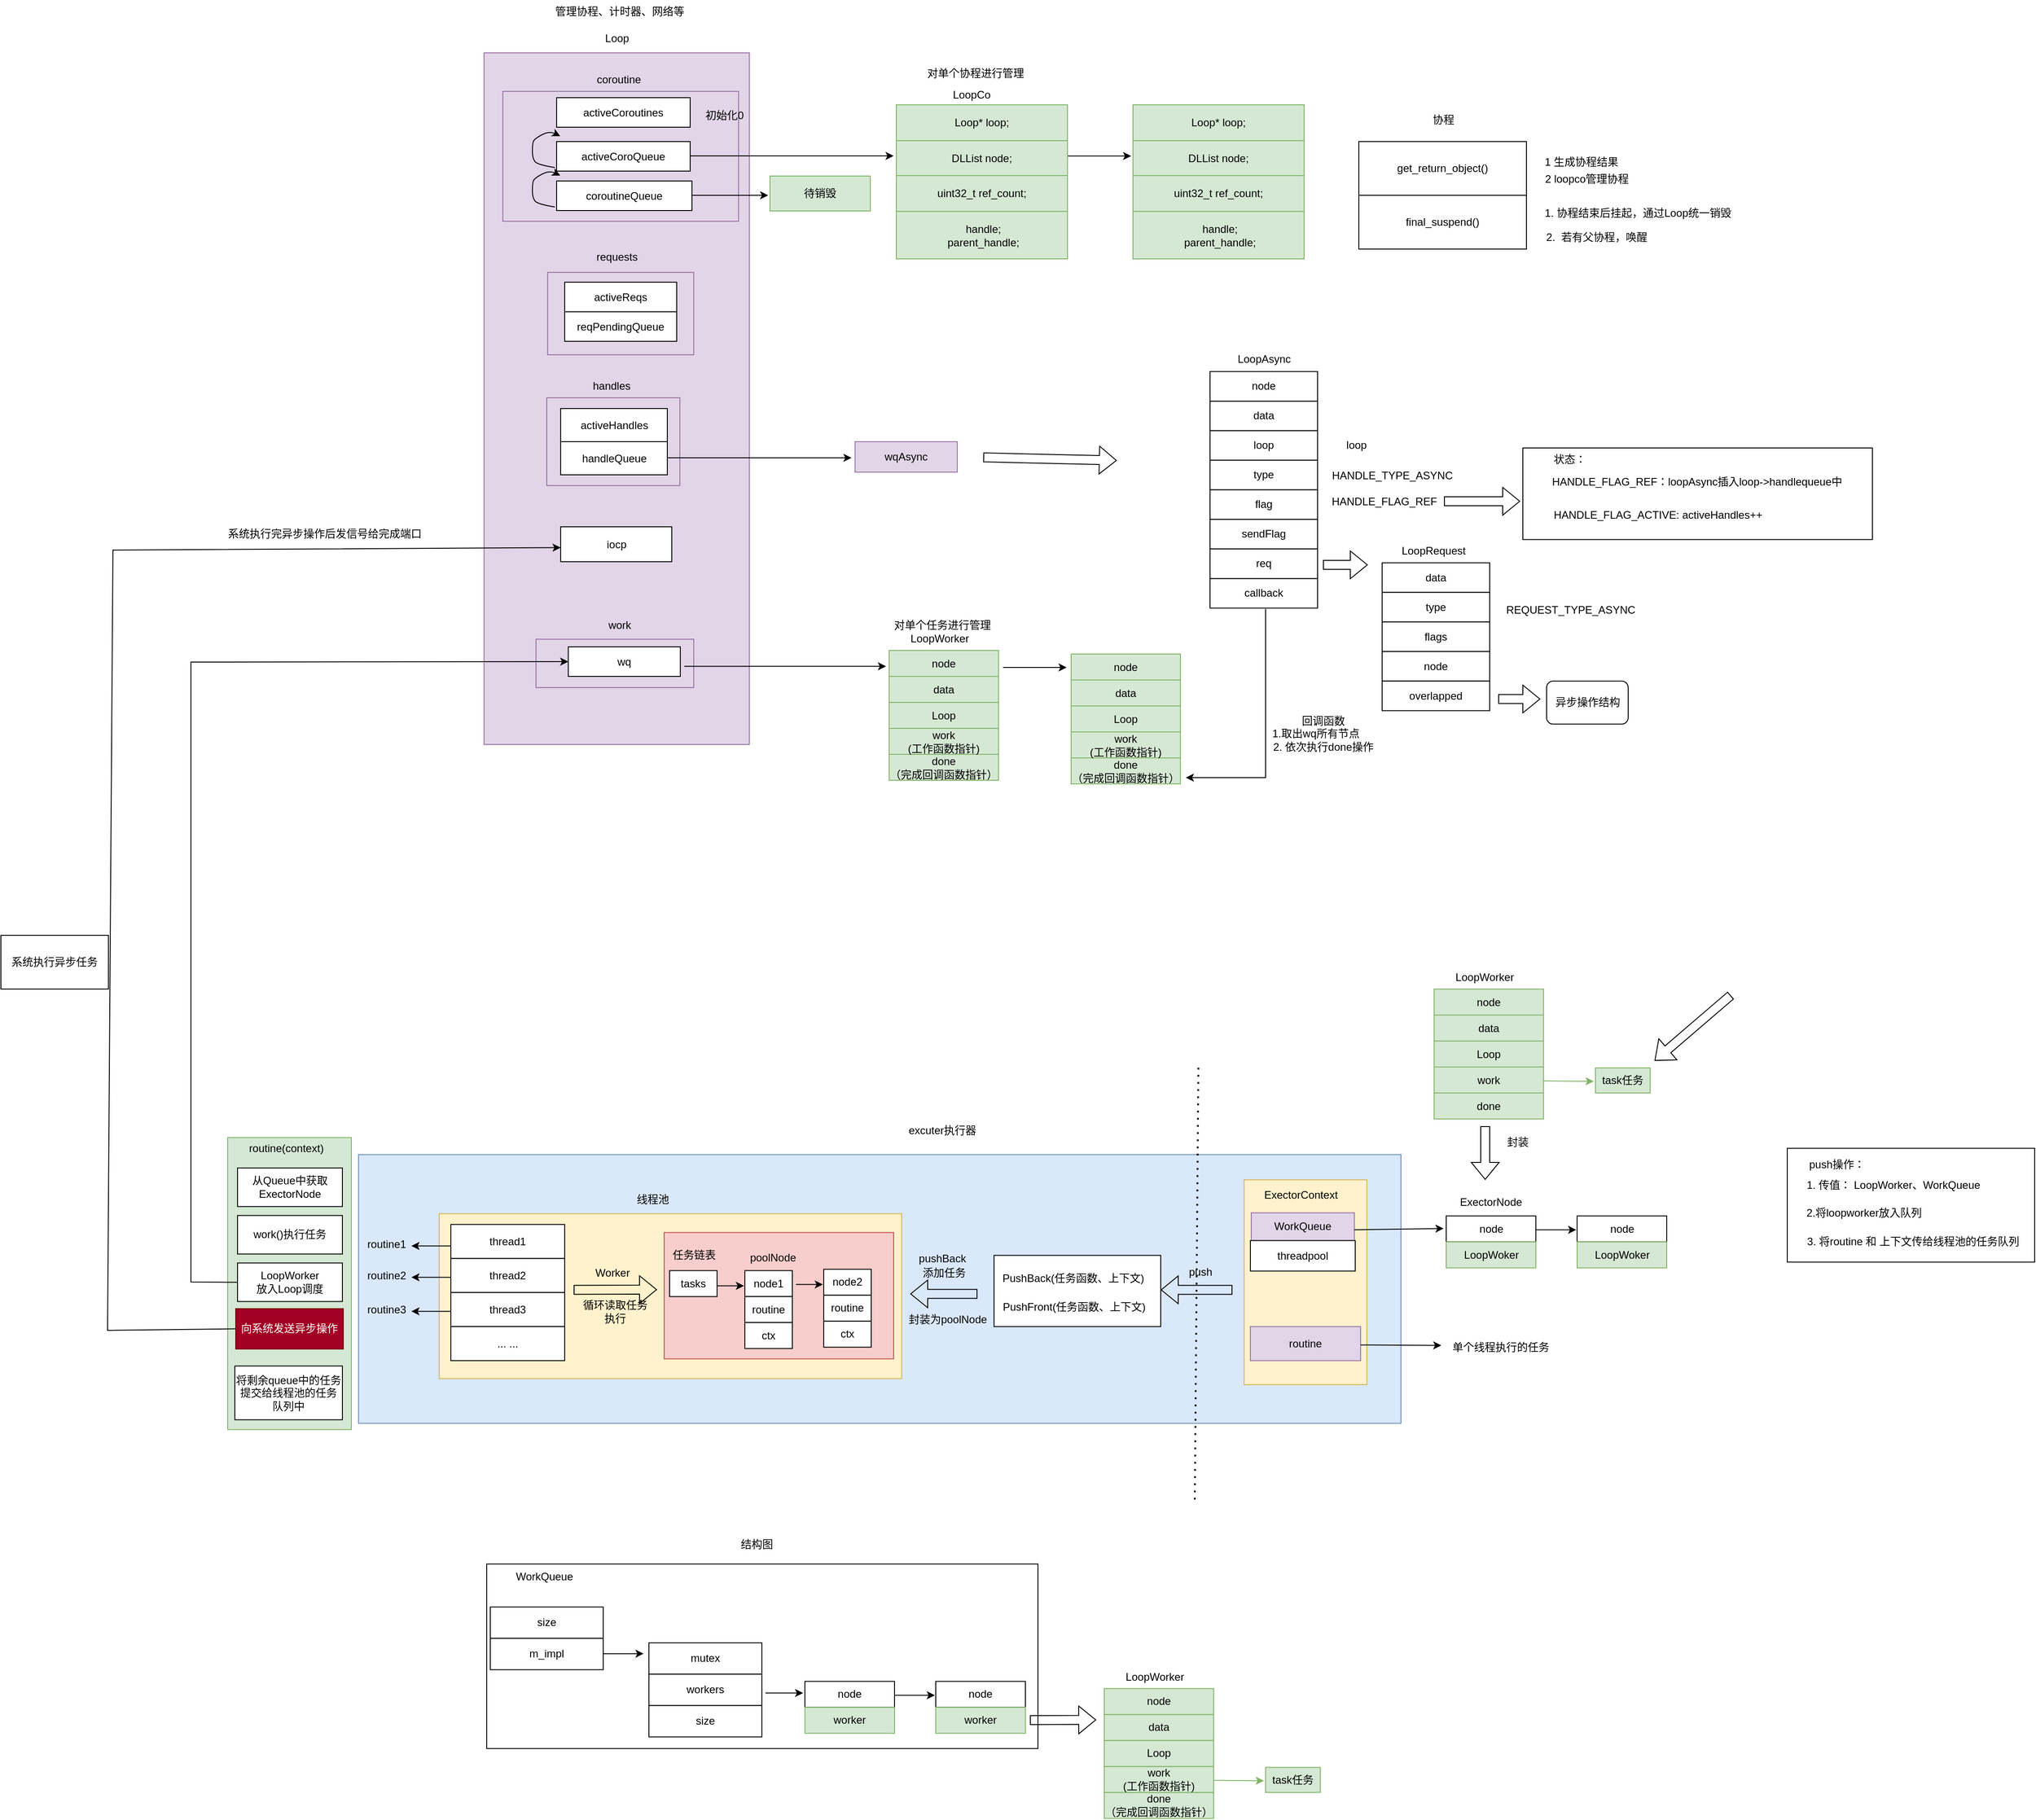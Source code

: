 <mxfile version="24.2.5" type="device">
  <diagram name="第 1 页" id="kDpwMAGy_JXWOYc4Z3X5">
    <mxGraphModel dx="3580" dy="2990" grid="0" gridSize="10" guides="1" tooltips="1" connect="1" arrows="1" fold="1" page="0" pageScale="1" pageWidth="827" pageHeight="1169" math="0" shadow="0">
      <root>
        <mxCell id="0" />
        <mxCell id="1" parent="0" />
        <mxCell id="ej-Zh59PrubexaycehPU-132" value="" style="whiteSpace=wrap;html=1;" vertex="1" parent="1">
          <mxGeometry x="1396" y="-20" width="390" height="102.25" as="geometry" />
        </mxCell>
        <mxCell id="ej-Zh59PrubexaycehPU-112" value="" style="whiteSpace=wrap;html=1;fillColor=#d5e8d4;strokeColor=#82b366;" vertex="1" parent="1">
          <mxGeometry x="-49" y="749.75" width="138" height="326" as="geometry" />
        </mxCell>
        <mxCell id="ej-Zh59PrubexaycehPU-23" value="" style="whiteSpace=wrap;html=1;" vertex="1" parent="1">
          <mxGeometry x="240" y="1225.75" width="615" height="206" as="geometry" />
        </mxCell>
        <mxCell id="ej-Zh59PrubexaycehPU-4" value="" style="whiteSpace=wrap;html=1;fillColor=#dae8fc;strokeColor=#6c8ebf;" vertex="1" parent="1">
          <mxGeometry x="97" y="768.75" width="1163" height="300" as="geometry" />
        </mxCell>
        <mxCell id="ej-Zh59PrubexaycehPU-67" value="" style="whiteSpace=wrap;html=1;fillColor=#fff2cc;strokeColor=#d6b656;" vertex="1" parent="1">
          <mxGeometry x="1085" y="797" width="137" height="228.5" as="geometry" />
        </mxCell>
        <mxCell id="UM-xdD_IHaC8osSIvd0_-58" value="" style="whiteSpace=wrap;html=1;" parent="1" vertex="1">
          <mxGeometry x="806" y="881.25" width="186" height="79.5" as="geometry" />
        </mxCell>
        <mxCell id="UM-xdD_IHaC8osSIvd0_-42" value="" style="whiteSpace=wrap;html=1;fillColor=#fff2cc;strokeColor=#d6b656;" parent="1" vertex="1">
          <mxGeometry x="187" y="834.75" width="516" height="184" as="geometry" />
        </mxCell>
        <mxCell id="UM-xdD_IHaC8osSIvd0_-47" value="" style="whiteSpace=wrap;html=1;fillColor=#f8cecc;strokeColor=#b85450;" parent="1" vertex="1">
          <mxGeometry x="438" y="855.75" width="256" height="141" as="geometry" />
        </mxCell>
        <mxCell id="OA_Rr2lVNBwTItIs_N7d-2" value="" style="whiteSpace=wrap;html=1;fillColor=#e1d5e7;strokeColor=#9673a6;" parent="1" vertex="1">
          <mxGeometry x="237" y="-461" width="296" height="772" as="geometry" />
        </mxCell>
        <mxCell id="qptfLOysjQ_-md8SZlLQ-1" value="&lt;div&gt;&lt;span style=&quot;background-color: initial;&quot;&gt;;&amp;nbsp;&lt;/span&gt;&lt;br&gt;&lt;/div&gt;&lt;div&gt;&lt;br&gt;&lt;/div&gt;" style="whiteSpace=wrap;html=1;fillColor=#e1d5e7;strokeColor=#9673a6;" parent="1" vertex="1">
          <mxGeometry x="258" y="-418" width="263" height="145" as="geometry" />
        </mxCell>
        <mxCell id="qptfLOysjQ_-md8SZlLQ-2" value="Loop" style="text;html=1;align=center;verticalAlign=middle;resizable=0;points=[];autosize=1;strokeColor=none;fillColor=none;" parent="1" vertex="1">
          <mxGeometry x="362.5" y="-490" width="45" height="26" as="geometry" />
        </mxCell>
        <mxCell id="OA_Rr2lVNBwTItIs_N7d-1" value="coroutine" style="text;html=1;align=center;verticalAlign=middle;resizable=0;points=[];autosize=1;strokeColor=none;fillColor=none;" parent="1" vertex="1">
          <mxGeometry x="353" y="-444" width="67" height="26" as="geometry" />
        </mxCell>
        <mxCell id="OA_Rr2lVNBwTItIs_N7d-5" value="&amp;nbsp;LoopCo&lt;div&gt;&lt;br&gt;&lt;/div&gt;" style="text;html=1;align=center;verticalAlign=middle;resizable=0;points=[];autosize=1;strokeColor=none;fillColor=none;" parent="1" vertex="1">
          <mxGeometry x="747" y="-428" width="63" height="41" as="geometry" />
        </mxCell>
        <mxCell id="OA_Rr2lVNBwTItIs_N7d-6" value="管理协程、计时器、网络等" style="text;html=1;align=center;verticalAlign=middle;resizable=0;points=[];autosize=1;strokeColor=none;fillColor=none;" parent="1" vertex="1">
          <mxGeometry x="307" y="-520" width="162" height="26" as="geometry" />
        </mxCell>
        <mxCell id="OA_Rr2lVNBwTItIs_N7d-7" value="对单个协程进行管理" style="text;html=1;align=center;verticalAlign=middle;resizable=0;points=[];autosize=1;strokeColor=none;fillColor=none;" parent="1" vertex="1">
          <mxGeometry x="722" y="-451" width="126" height="26" as="geometry" />
        </mxCell>
        <mxCell id="2UoLOEMjMZglWUsTyc0v-1" value="activeCoroutines" style="whiteSpace=wrap;html=1;" parent="1" vertex="1">
          <mxGeometry x="318" y="-411" width="149" height="33" as="geometry" />
        </mxCell>
        <mxCell id="2UoLOEMjMZglWUsTyc0v-2" value="&lt;div&gt;&lt;span style=&quot;background-color: initial;&quot;&gt;activeCoroQueue&lt;/span&gt;&lt;br&gt;&lt;/div&gt;" style="whiteSpace=wrap;html=1;" parent="1" vertex="1">
          <mxGeometry x="318" y="-362" width="149" height="33" as="geometry" />
        </mxCell>
        <mxCell id="2UoLOEMjMZglWUsTyc0v-3" value="coroutineQueue" style="whiteSpace=wrap;html=1;" parent="1" vertex="1">
          <mxGeometry x="318" y="-318" width="151" height="33" as="geometry" />
        </mxCell>
        <mxCell id="2UoLOEMjMZglWUsTyc0v-4" value="" style="endArrow=classic;html=1;rounded=0;" parent="1" edge="1">
          <mxGeometry width="50" height="50" relative="1" as="geometry">
            <mxPoint x="467" y="-346" as="sourcePoint" />
            <mxPoint x="694" y="-346" as="targetPoint" />
          </mxGeometry>
        </mxCell>
        <mxCell id="2UoLOEMjMZglWUsTyc0v-5" value="" style="endArrow=classic;html=1;rounded=0;" parent="1" edge="1">
          <mxGeometry width="50" height="50" relative="1" as="geometry">
            <mxPoint x="469" y="-302" as="sourcePoint" />
            <mxPoint x="554" y="-302" as="targetPoint" />
          </mxGeometry>
        </mxCell>
        <mxCell id="2UoLOEMjMZglWUsTyc0v-8" value="初始化0" style="text;html=1;align=center;verticalAlign=middle;resizable=0;points=[];autosize=1;strokeColor=none;fillColor=none;" parent="1" vertex="1">
          <mxGeometry x="474" y="-404" width="61" height="26" as="geometry" />
        </mxCell>
        <mxCell id="2UoLOEMjMZglWUsTyc0v-10" value="" style="curved=1;endArrow=classic;html=1;rounded=0;" parent="1" edge="1">
          <mxGeometry width="50" height="50" relative="1" as="geometry">
            <mxPoint x="316" y="-333" as="sourcePoint" />
            <mxPoint x="322" y="-368" as="targetPoint" />
            <Array as="points">
              <mxPoint x="297" y="-336" />
              <mxPoint x="291" y="-343" />
              <mxPoint x="291" y="-359" />
              <mxPoint x="293" y="-365" />
              <mxPoint x="310" y="-374" />
            </Array>
          </mxGeometry>
        </mxCell>
        <mxCell id="2UoLOEMjMZglWUsTyc0v-13" value="" style="curved=1;endArrow=classic;html=1;rounded=0;" parent="1" edge="1">
          <mxGeometry width="50" height="50" relative="1" as="geometry">
            <mxPoint x="316" y="-289" as="sourcePoint" />
            <mxPoint x="322" y="-324" as="targetPoint" />
            <Array as="points">
              <mxPoint x="297" y="-292" />
              <mxPoint x="291" y="-299" />
              <mxPoint x="291" y="-315" />
              <mxPoint x="293" y="-321" />
              <mxPoint x="310" y="-330" />
            </Array>
          </mxGeometry>
        </mxCell>
        <mxCell id="UM-xdD_IHaC8osSIvd0_-2" value="" style="endArrow=classic;html=1;rounded=0;" parent="1" edge="1">
          <mxGeometry width="50" height="50" relative="1" as="geometry">
            <mxPoint x="888" y="-345.84" as="sourcePoint" />
            <mxPoint x="959" y="-345.84" as="targetPoint" />
          </mxGeometry>
        </mxCell>
        <mxCell id="UM-xdD_IHaC8osSIvd0_-3" value="Loop* loop;" style="whiteSpace=wrap;html=1;fillColor=#d5e8d4;strokeColor=#82b366;" parent="1" vertex="1">
          <mxGeometry x="697" y="-403" width="191" height="40" as="geometry" />
        </mxCell>
        <mxCell id="UM-xdD_IHaC8osSIvd0_-4" value="DLList node;" style="whiteSpace=wrap;html=1;fillColor=#d5e8d4;strokeColor=#82b366;" parent="1" vertex="1">
          <mxGeometry x="697" y="-363" width="191" height="40" as="geometry" />
        </mxCell>
        <mxCell id="UM-xdD_IHaC8osSIvd0_-5" value="uint32_t ref_count;" style="whiteSpace=wrap;html=1;fillColor=#d5e8d4;strokeColor=#82b366;" parent="1" vertex="1">
          <mxGeometry x="697" y="-324" width="191" height="40" as="geometry" />
        </mxCell>
        <mxCell id="UM-xdD_IHaC8osSIvd0_-8" value="&lt;div&gt;&amp;nbsp;handle;&lt;/div&gt;&lt;div&gt;&amp;nbsp;parent_handle;&lt;/div&gt;" style="whiteSpace=wrap;html=1;fillColor=#d5e8d4;strokeColor=#82b366;" parent="1" vertex="1">
          <mxGeometry x="697" y="-284" width="191" height="53" as="geometry" />
        </mxCell>
        <mxCell id="UM-xdD_IHaC8osSIvd0_-9" value="Loop* loop;" style="whiteSpace=wrap;html=1;fillColor=#d5e8d4;strokeColor=#82b366;" parent="1" vertex="1">
          <mxGeometry x="961" y="-403" width="191" height="40" as="geometry" />
        </mxCell>
        <mxCell id="UM-xdD_IHaC8osSIvd0_-10" value="DLList node;" style="whiteSpace=wrap;html=1;fillColor=#d5e8d4;strokeColor=#82b366;" parent="1" vertex="1">
          <mxGeometry x="961" y="-363" width="191" height="40" as="geometry" />
        </mxCell>
        <mxCell id="UM-xdD_IHaC8osSIvd0_-11" value="uint32_t ref_count;" style="whiteSpace=wrap;html=1;fillColor=#d5e8d4;strokeColor=#82b366;" parent="1" vertex="1">
          <mxGeometry x="961" y="-324" width="191" height="40" as="geometry" />
        </mxCell>
        <mxCell id="UM-xdD_IHaC8osSIvd0_-12" value="&lt;div&gt;&amp;nbsp;handle;&lt;/div&gt;&lt;div&gt;&amp;nbsp;parent_handle;&lt;/div&gt;" style="whiteSpace=wrap;html=1;fillColor=#d5e8d4;strokeColor=#82b366;" parent="1" vertex="1">
          <mxGeometry x="961" y="-284" width="191" height="53" as="geometry" />
        </mxCell>
        <mxCell id="UM-xdD_IHaC8osSIvd0_-13" value="待销毁" style="whiteSpace=wrap;html=1;fillColor=#d5e8d4;strokeColor=#82b366;" parent="1" vertex="1">
          <mxGeometry x="556" y="-323.5" width="112" height="39" as="geometry" />
        </mxCell>
        <mxCell id="UM-xdD_IHaC8osSIvd0_-18" value="get_return_object()" style="whiteSpace=wrap;html=1;" parent="1" vertex="1">
          <mxGeometry x="1213" y="-362" width="187" height="60" as="geometry" />
        </mxCell>
        <mxCell id="UM-xdD_IHaC8osSIvd0_-19" value="1 生成协程结果&lt;div&gt;&lt;br&gt;&lt;/div&gt;" style="text;html=1;align=center;verticalAlign=middle;resizable=0;points=[];autosize=1;strokeColor=none;fillColor=none;" parent="1" vertex="1">
          <mxGeometry x="1411" y="-352.5" width="100" height="41" as="geometry" />
        </mxCell>
        <mxCell id="UM-xdD_IHaC8osSIvd0_-20" value="2 loopco管理协程" style="text;html=1;align=center;verticalAlign=middle;resizable=0;points=[];autosize=1;strokeColor=none;fillColor=none;" parent="1" vertex="1">
          <mxGeometry x="1411" y="-333" width="111" height="26" as="geometry" />
        </mxCell>
        <mxCell id="UM-xdD_IHaC8osSIvd0_-22" value="final_suspend()" style="whiteSpace=wrap;html=1;" parent="1" vertex="1">
          <mxGeometry x="1213" y="-302" width="187" height="60" as="geometry" />
        </mxCell>
        <mxCell id="UM-xdD_IHaC8osSIvd0_-23" value="1. 协程结束后挂起，通过Loop统一销毁&lt;div&gt;&lt;br&gt;&lt;/div&gt;" style="text;html=1;align=center;verticalAlign=middle;resizable=0;points=[];autosize=1;strokeColor=none;fillColor=none;" parent="1" vertex="1">
          <mxGeometry x="1411" y="-296" width="226" height="41" as="geometry" />
        </mxCell>
        <mxCell id="UM-xdD_IHaC8osSIvd0_-24" value="2.&amp;nbsp; 若有父协程，唤醒" style="text;html=1;align=center;verticalAlign=middle;resizable=0;points=[];autosize=1;strokeColor=none;fillColor=none;" parent="1" vertex="1">
          <mxGeometry x="1412" y="-268" width="131" height="26" as="geometry" />
        </mxCell>
        <mxCell id="UM-xdD_IHaC8osSIvd0_-26" value="协程" style="text;html=1;align=center;verticalAlign=middle;resizable=0;points=[];autosize=1;strokeColor=none;fillColor=none;" parent="1" vertex="1">
          <mxGeometry x="1285.5" y="-399" width="42" height="26" as="geometry" />
        </mxCell>
        <mxCell id="UM-xdD_IHaC8osSIvd0_-27" value="线程池" style="text;html=1;align=center;verticalAlign=middle;resizable=0;points=[];autosize=1;strokeColor=none;fillColor=none;" parent="1" vertex="1">
          <mxGeometry x="398" y="805.75" width="54" height="26" as="geometry" />
        </mxCell>
        <mxCell id="UM-xdD_IHaC8osSIvd0_-28" value="thread1" style="whiteSpace=wrap;html=1;" parent="1" vertex="1">
          <mxGeometry x="200" y="846.75" width="127" height="38" as="geometry" />
        </mxCell>
        <mxCell id="UM-xdD_IHaC8osSIvd0_-29" value="thread2" style="whiteSpace=wrap;html=1;" parent="1" vertex="1">
          <mxGeometry x="200" y="884.75" width="127" height="38" as="geometry" />
        </mxCell>
        <mxCell id="UM-xdD_IHaC8osSIvd0_-30" value="thread3" style="whiteSpace=wrap;html=1;" parent="1" vertex="1">
          <mxGeometry x="200" y="922.75" width="127" height="38" as="geometry" />
        </mxCell>
        <mxCell id="UM-xdD_IHaC8osSIvd0_-31" value="... ..." style="whiteSpace=wrap;html=1;" parent="1" vertex="1">
          <mxGeometry x="200" y="960.75" width="127" height="38" as="geometry" />
        </mxCell>
        <mxCell id="UM-xdD_IHaC8osSIvd0_-32" value="tasks" style="whiteSpace=wrap;html=1;" parent="1" vertex="1">
          <mxGeometry x="444" y="898.25" width="53" height="29" as="geometry" />
        </mxCell>
        <mxCell id="UM-xdD_IHaC8osSIvd0_-33" value="node1" style="whiteSpace=wrap;html=1;" parent="1" vertex="1">
          <mxGeometry x="528" y="898.25" width="53" height="29" as="geometry" />
        </mxCell>
        <mxCell id="UM-xdD_IHaC8osSIvd0_-34" value="" style="endArrow=classic;html=1;rounded=0;" parent="1" edge="1">
          <mxGeometry width="50" height="50" relative="1" as="geometry">
            <mxPoint x="497" y="915.25" as="sourcePoint" />
            <mxPoint x="527" y="915.25" as="targetPoint" />
          </mxGeometry>
        </mxCell>
        <mxCell id="UM-xdD_IHaC8osSIvd0_-35" value="poolNode" style="text;html=1;align=center;verticalAlign=middle;resizable=0;points=[];autosize=1;strokeColor=none;fillColor=none;" parent="1" vertex="1">
          <mxGeometry x="524" y="870.75" width="69" height="26" as="geometry" />
        </mxCell>
        <mxCell id="UM-xdD_IHaC8osSIvd0_-36" value="routine" style="whiteSpace=wrap;html=1;" parent="1" vertex="1">
          <mxGeometry x="528" y="927.25" width="53" height="29" as="geometry" />
        </mxCell>
        <mxCell id="UM-xdD_IHaC8osSIvd0_-37" value="ctx" style="whiteSpace=wrap;html=1;" parent="1" vertex="1">
          <mxGeometry x="528" y="956.25" width="53" height="29" as="geometry" />
        </mxCell>
        <mxCell id="UM-xdD_IHaC8osSIvd0_-38" value="node2" style="whiteSpace=wrap;html=1;" parent="1" vertex="1">
          <mxGeometry x="616" y="896.75" width="53" height="29" as="geometry" />
        </mxCell>
        <mxCell id="UM-xdD_IHaC8osSIvd0_-39" value="" style="endArrow=classic;html=1;rounded=0;" parent="1" edge="1">
          <mxGeometry width="50" height="50" relative="1" as="geometry">
            <mxPoint x="585" y="913.75" as="sourcePoint" />
            <mxPoint x="615" y="913.75" as="targetPoint" />
          </mxGeometry>
        </mxCell>
        <mxCell id="UM-xdD_IHaC8osSIvd0_-40" value="routine" style="whiteSpace=wrap;html=1;" parent="1" vertex="1">
          <mxGeometry x="616" y="925.75" width="53" height="29" as="geometry" />
        </mxCell>
        <mxCell id="UM-xdD_IHaC8osSIvd0_-41" value="ctx" style="whiteSpace=wrap;html=1;" parent="1" vertex="1">
          <mxGeometry x="616" y="954.75" width="53" height="29" as="geometry" />
        </mxCell>
        <mxCell id="UM-xdD_IHaC8osSIvd0_-44" value="" style="shape=flexArrow;endArrow=classic;html=1;rounded=0;" parent="1" edge="1">
          <mxGeometry width="50" height="50" relative="1" as="geometry">
            <mxPoint x="337" y="919.75" as="sourcePoint" />
            <mxPoint x="430" y="919.47" as="targetPoint" />
          </mxGeometry>
        </mxCell>
        <mxCell id="UM-xdD_IHaC8osSIvd0_-45" value="Worker" style="text;html=1;align=center;verticalAlign=middle;resizable=0;points=[];autosize=1;strokeColor=none;fillColor=none;" parent="1" vertex="1">
          <mxGeometry x="352" y="887.75" width="56" height="26" as="geometry" />
        </mxCell>
        <mxCell id="UM-xdD_IHaC8osSIvd0_-46" value="循环读取任务&lt;div&gt;执行&lt;/div&gt;" style="text;html=1;align=center;verticalAlign=middle;resizable=0;points=[];autosize=1;strokeColor=none;fillColor=none;" parent="1" vertex="1">
          <mxGeometry x="338" y="923.25" width="90" height="41" as="geometry" />
        </mxCell>
        <mxCell id="UM-xdD_IHaC8osSIvd0_-48" value="" style="endArrow=classic;html=1;rounded=0;" parent="1" edge="1">
          <mxGeometry width="50" height="50" relative="1" as="geometry">
            <mxPoint x="200" y="870.75" as="sourcePoint" />
            <mxPoint x="156" y="870.75" as="targetPoint" />
          </mxGeometry>
        </mxCell>
        <mxCell id="UM-xdD_IHaC8osSIvd0_-49" value="routine1" style="text;html=1;align=center;verticalAlign=middle;resizable=0;points=[];autosize=1;strokeColor=none;fillColor=none;" parent="1" vertex="1">
          <mxGeometry x="97" y="855.75" width="61" height="26" as="geometry" />
        </mxCell>
        <mxCell id="UM-xdD_IHaC8osSIvd0_-50" value="" style="endArrow=classic;html=1;rounded=0;" parent="1" edge="1">
          <mxGeometry width="50" height="50" relative="1" as="geometry">
            <mxPoint x="200" y="905.75" as="sourcePoint" />
            <mxPoint x="156" y="905.75" as="targetPoint" />
          </mxGeometry>
        </mxCell>
        <mxCell id="UM-xdD_IHaC8osSIvd0_-51" value="routine2" style="text;html=1;align=center;verticalAlign=middle;resizable=0;points=[];autosize=1;strokeColor=none;fillColor=none;" parent="1" vertex="1">
          <mxGeometry x="97" y="890.75" width="61" height="26" as="geometry" />
        </mxCell>
        <mxCell id="UM-xdD_IHaC8osSIvd0_-52" value="" style="endArrow=classic;html=1;rounded=0;" parent="1" edge="1">
          <mxGeometry width="50" height="50" relative="1" as="geometry">
            <mxPoint x="200" y="943.75" as="sourcePoint" />
            <mxPoint x="156" y="943.75" as="targetPoint" />
          </mxGeometry>
        </mxCell>
        <mxCell id="UM-xdD_IHaC8osSIvd0_-53" value="routine3" style="text;html=1;align=center;verticalAlign=middle;resizable=0;points=[];autosize=1;strokeColor=none;fillColor=none;" parent="1" vertex="1">
          <mxGeometry x="97" y="928.75" width="61" height="26" as="geometry" />
        </mxCell>
        <mxCell id="UM-xdD_IHaC8osSIvd0_-54" value="" style="shape=flexArrow;endArrow=classic;html=1;rounded=0;" parent="1" edge="1">
          <mxGeometry width="50" height="50" relative="1" as="geometry">
            <mxPoint x="787.5" y="924.25" as="sourcePoint" />
            <mxPoint x="712.5" y="924.25" as="targetPoint" />
          </mxGeometry>
        </mxCell>
        <mxCell id="UM-xdD_IHaC8osSIvd0_-55" value="PushBack(任务函数、上下文)" style="text;html=1;align=center;verticalAlign=middle;resizable=0;points=[];autosize=1;strokeColor=none;fillColor=none;" parent="1" vertex="1">
          <mxGeometry x="806" y="893.75" width="176" height="26" as="geometry" />
        </mxCell>
        <mxCell id="UM-xdD_IHaC8osSIvd0_-56" value="PushFront(任务函数、上下文)" style="text;html=1;align=center;verticalAlign=middle;resizable=0;points=[];autosize=1;strokeColor=none;fillColor=none;" parent="1" vertex="1">
          <mxGeometry x="806" y="925.75" width="177" height="26" as="geometry" />
        </mxCell>
        <mxCell id="UM-xdD_IHaC8osSIvd0_-57" value="添加任务" style="text;html=1;align=center;verticalAlign=middle;resizable=0;points=[];autosize=1;strokeColor=none;fillColor=none;" parent="1" vertex="1">
          <mxGeometry x="717" y="887.75" width="66" height="26" as="geometry" />
        </mxCell>
        <mxCell id="UM-xdD_IHaC8osSIvd0_-60" value="封装为poolNode" style="text;html=1;align=center;verticalAlign=middle;resizable=0;points=[];autosize=1;strokeColor=none;fillColor=none;" parent="1" vertex="1">
          <mxGeometry x="701" y="939.75" width="105" height="26" as="geometry" />
        </mxCell>
        <mxCell id="UM-xdD_IHaC8osSIvd0_-61" value="done" style="whiteSpace=wrap;html=1;fillColor=#d5e8d4;strokeColor=#82b366;" parent="1" vertex="1">
          <mxGeometry x="1297" y="700" width="122" height="29" as="geometry" />
        </mxCell>
        <mxCell id="UM-xdD_IHaC8osSIvd0_-62" value="work" style="whiteSpace=wrap;html=1;fillColor=#d5e8d4;strokeColor=#82b366;" parent="1" vertex="1">
          <mxGeometry x="1297" y="671" width="122" height="29" as="geometry" />
        </mxCell>
        <mxCell id="UM-xdD_IHaC8osSIvd0_-63" value="Loop" style="whiteSpace=wrap;html=1;fillColor=#d5e8d4;strokeColor=#82b366;" parent="1" vertex="1">
          <mxGeometry x="1297" y="642" width="122" height="29" as="geometry" />
        </mxCell>
        <mxCell id="UM-xdD_IHaC8osSIvd0_-64" value="data" style="whiteSpace=wrap;html=1;fillColor=#d5e8d4;strokeColor=#82b366;" parent="1" vertex="1">
          <mxGeometry x="1297" y="613" width="122" height="29" as="geometry" />
        </mxCell>
        <mxCell id="UM-xdD_IHaC8osSIvd0_-65" value="node" style="whiteSpace=wrap;html=1;fillColor=#d5e8d4;strokeColor=#82b366;" parent="1" vertex="1">
          <mxGeometry x="1297" y="584" width="122" height="29" as="geometry" />
        </mxCell>
        <mxCell id="UM-xdD_IHaC8osSIvd0_-66" value="" style="endArrow=classic;html=1;rounded=0;fillColor=#d5e8d4;strokeColor=#82b366;" parent="1" edge="1">
          <mxGeometry width="50" height="50" relative="1" as="geometry">
            <mxPoint x="1419" y="686.5" as="sourcePoint" />
            <mxPoint x="1475" y="687" as="targetPoint" />
          </mxGeometry>
        </mxCell>
        <mxCell id="UM-xdD_IHaC8osSIvd0_-67" value="task任务" style="whiteSpace=wrap;html=1;fillColor=#d5e8d4;strokeColor=#82b366;" parent="1" vertex="1">
          <mxGeometry x="1477" y="672" width="61" height="28" as="geometry" />
        </mxCell>
        <mxCell id="UM-xdD_IHaC8osSIvd0_-68" value="LoopWorker" style="text;html=1;align=center;verticalAlign=middle;resizable=0;points=[];autosize=1;strokeColor=none;fillColor=none;" parent="1" vertex="1">
          <mxGeometry x="1311" y="558" width="83" height="26" as="geometry" />
        </mxCell>
        <mxCell id="UM-xdD_IHaC8osSIvd0_-72" value="" style="shape=flexArrow;endArrow=classic;html=1;rounded=0;" parent="1" edge="1">
          <mxGeometry width="50" height="50" relative="1" as="geometry">
            <mxPoint x="1354" y="737" as="sourcePoint" />
            <mxPoint x="1354" y="797" as="targetPoint" />
          </mxGeometry>
        </mxCell>
        <mxCell id="UM-xdD_IHaC8osSIvd0_-74" value="&lt;div&gt;ExectorNode&lt;/div&gt;" style="text;html=1;align=center;verticalAlign=middle;resizable=0;points=[];autosize=1;strokeColor=none;fillColor=none;" parent="1" vertex="1">
          <mxGeometry x="1316" y="808.75" width="87" height="26" as="geometry" />
        </mxCell>
        <mxCell id="UM-xdD_IHaC8osSIvd0_-77" value="ExectorContext" style="text;html=1;align=center;verticalAlign=middle;resizable=0;points=[];autosize=1;strokeColor=none;fillColor=none;" parent="1" vertex="1">
          <mxGeometry x="1097.5" y="801.25" width="100" height="26" as="geometry" />
        </mxCell>
        <mxCell id="UM-xdD_IHaC8osSIvd0_-78" value="WorkQueue" style="whiteSpace=wrap;html=1;fillColor=#e1d5e7;strokeColor=#9673a6;" parent="1" vertex="1">
          <mxGeometry x="1093" y="833.75" width="115" height="31" as="geometry" />
        </mxCell>
        <mxCell id="UM-xdD_IHaC8osSIvd0_-79" value="threadpool" style="whiteSpace=wrap;html=1;" parent="1" vertex="1">
          <mxGeometry x="1092" y="864.75" width="117" height="34" as="geometry" />
        </mxCell>
        <mxCell id="UM-xdD_IHaC8osSIvd0_-80" value="封装" style="text;html=1;align=center;verticalAlign=middle;resizable=0;points=[];autosize=1;strokeColor=none;fillColor=none;" parent="1" vertex="1">
          <mxGeometry x="1369" y="742" width="42" height="26" as="geometry" />
        </mxCell>
        <mxCell id="UM-xdD_IHaC8osSIvd0_-81" value="node" style="whiteSpace=wrap;html=1;" parent="1" vertex="1">
          <mxGeometry x="1310.5" y="837.25" width="100" height="29" as="geometry" />
        </mxCell>
        <mxCell id="UM-xdD_IHaC8osSIvd0_-82" value="LoopWoker" style="whiteSpace=wrap;html=1;fillColor=#d5e8d4;strokeColor=#82b366;" parent="1" vertex="1">
          <mxGeometry x="1310.5" y="866.25" width="100" height="29" as="geometry" />
        </mxCell>
        <mxCell id="UM-xdD_IHaC8osSIvd0_-83" value="" style="endArrow=classic;html=1;rounded=0;" parent="1" edge="1">
          <mxGeometry width="50" height="50" relative="1" as="geometry">
            <mxPoint x="1208" y="852.75" as="sourcePoint" />
            <mxPoint x="1307.5" y="851.25" as="targetPoint" />
          </mxGeometry>
        </mxCell>
        <mxCell id="UM-xdD_IHaC8osSIvd0_-84" value="node" style="whiteSpace=wrap;html=1;" parent="1" vertex="1">
          <mxGeometry x="1456.5" y="837.25" width="100" height="29" as="geometry" />
        </mxCell>
        <mxCell id="UM-xdD_IHaC8osSIvd0_-85" value="LoopWoker" style="whiteSpace=wrap;html=1;fillColor=#d5e8d4;strokeColor=#82b366;" parent="1" vertex="1">
          <mxGeometry x="1456.5" y="866.25" width="100" height="29" as="geometry" />
        </mxCell>
        <mxCell id="UM-xdD_IHaC8osSIvd0_-86" value="" style="endArrow=classic;html=1;rounded=0;" parent="1" edge="1">
          <mxGeometry width="50" height="50" relative="1" as="geometry">
            <mxPoint x="1410.5" y="852.75" as="sourcePoint" />
            <mxPoint x="1455.5" y="852.75" as="targetPoint" />
          </mxGeometry>
        </mxCell>
        <mxCell id="ej-Zh59PrubexaycehPU-3" value="" style="shape=flexArrow;endArrow=classic;html=1;rounded=0;" edge="1" parent="1">
          <mxGeometry width="50" height="50" relative="1" as="geometry">
            <mxPoint x="1072" y="919.7" as="sourcePoint" />
            <mxPoint x="992" y="919.7" as="targetPoint" />
          </mxGeometry>
        </mxCell>
        <mxCell id="ej-Zh59PrubexaycehPU-5" value="&amp;nbsp;" style="text;html=1;align=center;verticalAlign=middle;resizable=0;points=[];autosize=1;strokeColor=none;fillColor=none;" vertex="1" parent="1">
          <mxGeometry x="622" y="699.75" width="21" height="26" as="geometry" />
        </mxCell>
        <mxCell id="ej-Zh59PrubexaycehPU-6" value="excuter执行器" style="text;html=1;align=center;verticalAlign=middle;resizable=0;points=[];autosize=1;strokeColor=none;fillColor=none;" vertex="1" parent="1">
          <mxGeometry x="701" y="729" width="93" height="26" as="geometry" />
        </mxCell>
        <mxCell id="ej-Zh59PrubexaycehPU-7" value="push" style="text;html=1;align=center;verticalAlign=middle;resizable=0;points=[];autosize=1;strokeColor=none;fillColor=none;" vertex="1" parent="1">
          <mxGeometry x="1014" y="887.25" width="44" height="26" as="geometry" />
        </mxCell>
        <mxCell id="ej-Zh59PrubexaycehPU-9" value="WorkQueue" style="text;html=1;align=center;verticalAlign=middle;resizable=0;points=[];autosize=1;strokeColor=none;fillColor=none;" vertex="1" parent="1">
          <mxGeometry x="263" y="1226.75" width="82" height="26" as="geometry" />
        </mxCell>
        <mxCell id="ej-Zh59PrubexaycehPU-11" value="size" style="whiteSpace=wrap;html=1;" vertex="1" parent="1">
          <mxGeometry x="244" y="1273.75" width="126" height="35" as="geometry" />
        </mxCell>
        <mxCell id="ej-Zh59PrubexaycehPU-12" value="m_impl" style="whiteSpace=wrap;html=1;" vertex="1" parent="1">
          <mxGeometry x="244" y="1308.75" width="126" height="35" as="geometry" />
        </mxCell>
        <mxCell id="ej-Zh59PrubexaycehPU-13" value="" style="endArrow=classic;html=1;rounded=0;" edge="1" parent="1">
          <mxGeometry width="50" height="50" relative="1" as="geometry">
            <mxPoint x="370" y="1325.83" as="sourcePoint" />
            <mxPoint x="415" y="1325.83" as="targetPoint" />
          </mxGeometry>
        </mxCell>
        <mxCell id="ej-Zh59PrubexaycehPU-14" value="mutex" style="whiteSpace=wrap;html=1;" vertex="1" parent="1">
          <mxGeometry x="421" y="1313.75" width="126" height="35" as="geometry" />
        </mxCell>
        <mxCell id="ej-Zh59PrubexaycehPU-15" value="workers" style="whiteSpace=wrap;html=1;" vertex="1" parent="1">
          <mxGeometry x="421" y="1348.75" width="126" height="35" as="geometry" />
        </mxCell>
        <mxCell id="ej-Zh59PrubexaycehPU-16" value="size" style="whiteSpace=wrap;html=1;" vertex="1" parent="1">
          <mxGeometry x="421" y="1383.75" width="126" height="35" as="geometry" />
        </mxCell>
        <mxCell id="ej-Zh59PrubexaycehPU-17" value="" style="endArrow=classic;html=1;rounded=0;" edge="1" parent="1">
          <mxGeometry width="50" height="50" relative="1" as="geometry">
            <mxPoint x="551" y="1369.75" as="sourcePoint" />
            <mxPoint x="593" y="1369.75" as="targetPoint" />
          </mxGeometry>
        </mxCell>
        <mxCell id="ej-Zh59PrubexaycehPU-18" value="node" style="whiteSpace=wrap;html=1;" vertex="1" parent="1">
          <mxGeometry x="595" y="1356.75" width="100" height="29" as="geometry" />
        </mxCell>
        <mxCell id="ej-Zh59PrubexaycehPU-19" value="worker" style="whiteSpace=wrap;html=1;fillColor=#d5e8d4;strokeColor=#82b366;" vertex="1" parent="1">
          <mxGeometry x="595" y="1385.75" width="100" height="29" as="geometry" />
        </mxCell>
        <mxCell id="ej-Zh59PrubexaycehPU-20" value="node" style="whiteSpace=wrap;html=1;" vertex="1" parent="1">
          <mxGeometry x="741" y="1356.75" width="100" height="29" as="geometry" />
        </mxCell>
        <mxCell id="ej-Zh59PrubexaycehPU-21" value="worker" style="whiteSpace=wrap;html=1;fillColor=#d5e8d4;strokeColor=#82b366;" vertex="1" parent="1">
          <mxGeometry x="741" y="1385.75" width="100" height="29" as="geometry" />
        </mxCell>
        <mxCell id="ej-Zh59PrubexaycehPU-22" value="" style="endArrow=classic;html=1;rounded=0;" edge="1" parent="1">
          <mxGeometry width="50" height="50" relative="1" as="geometry">
            <mxPoint x="695" y="1372.25" as="sourcePoint" />
            <mxPoint x="740" y="1372.25" as="targetPoint" />
          </mxGeometry>
        </mxCell>
        <mxCell id="ej-Zh59PrubexaycehPU-24" value="done&lt;div&gt;（完成回调函数指针）&lt;/div&gt;" style="whiteSpace=wrap;html=1;fillColor=#d5e8d4;strokeColor=#82b366;" vertex="1" parent="1">
          <mxGeometry x="929" y="1480.75" width="122" height="29" as="geometry" />
        </mxCell>
        <mxCell id="ej-Zh59PrubexaycehPU-25" value="work&lt;div&gt;(工作函数指针)&lt;/div&gt;" style="whiteSpace=wrap;html=1;fillColor=#d5e8d4;strokeColor=#82b366;" vertex="1" parent="1">
          <mxGeometry x="929" y="1451.75" width="122" height="29" as="geometry" />
        </mxCell>
        <mxCell id="ej-Zh59PrubexaycehPU-26" value="Loop" style="whiteSpace=wrap;html=1;fillColor=#d5e8d4;strokeColor=#82b366;" vertex="1" parent="1">
          <mxGeometry x="929" y="1422.75" width="122" height="29" as="geometry" />
        </mxCell>
        <mxCell id="ej-Zh59PrubexaycehPU-27" value="data" style="whiteSpace=wrap;html=1;fillColor=#d5e8d4;strokeColor=#82b366;" vertex="1" parent="1">
          <mxGeometry x="929" y="1393.75" width="122" height="29" as="geometry" />
        </mxCell>
        <mxCell id="ej-Zh59PrubexaycehPU-28" value="node" style="whiteSpace=wrap;html=1;fillColor=#d5e8d4;strokeColor=#82b366;" vertex="1" parent="1">
          <mxGeometry x="929" y="1364.75" width="122" height="29" as="geometry" />
        </mxCell>
        <mxCell id="ej-Zh59PrubexaycehPU-29" value="" style="endArrow=classic;html=1;rounded=0;fillColor=#d5e8d4;strokeColor=#82b366;" edge="1" parent="1">
          <mxGeometry width="50" height="50" relative="1" as="geometry">
            <mxPoint x="1051" y="1467.25" as="sourcePoint" />
            <mxPoint x="1107" y="1467.75" as="targetPoint" />
          </mxGeometry>
        </mxCell>
        <mxCell id="ej-Zh59PrubexaycehPU-30" value="task任务" style="whiteSpace=wrap;html=1;fillColor=#d5e8d4;strokeColor=#82b366;" vertex="1" parent="1">
          <mxGeometry x="1109" y="1452.75" width="61" height="28" as="geometry" />
        </mxCell>
        <mxCell id="ej-Zh59PrubexaycehPU-31" value="LoopWorker" style="text;html=1;align=center;verticalAlign=middle;resizable=0;points=[];autosize=1;strokeColor=none;fillColor=none;" vertex="1" parent="1">
          <mxGeometry x="943" y="1338.75" width="83" height="26" as="geometry" />
        </mxCell>
        <mxCell id="ej-Zh59PrubexaycehPU-32" value="" style="shape=flexArrow;endArrow=classic;html=1;rounded=0;" edge="1" parent="1">
          <mxGeometry width="50" height="50" relative="1" as="geometry">
            <mxPoint x="846" y="1399.96" as="sourcePoint" />
            <mxPoint x="920" y="1399.75" as="targetPoint" />
          </mxGeometry>
        </mxCell>
        <mxCell id="ej-Zh59PrubexaycehPU-33" value="结构图" style="text;html=1;align=center;verticalAlign=middle;resizable=0;points=[];autosize=1;strokeColor=none;fillColor=none;" vertex="1" parent="1">
          <mxGeometry x="514" y="1190.75" width="54" height="26" as="geometry" />
        </mxCell>
        <mxCell id="ej-Zh59PrubexaycehPU-37" value="" style="whiteSpace=wrap;html=1;fillColor=#e1d5e7;strokeColor=#9673a6;" vertex="1" parent="1">
          <mxGeometry x="295" y="193.5" width="176" height="54" as="geometry" />
        </mxCell>
        <mxCell id="ej-Zh59PrubexaycehPU-34" value="wq" style="whiteSpace=wrap;html=1;" vertex="1" parent="1">
          <mxGeometry x="331" y="202" width="125" height="33" as="geometry" />
        </mxCell>
        <mxCell id="ej-Zh59PrubexaycehPU-38" value="work" style="text;html=1;align=center;verticalAlign=middle;resizable=0;points=[];autosize=1;strokeColor=none;fillColor=none;" vertex="1" parent="1">
          <mxGeometry x="366.5" y="165" width="43" height="26" as="geometry" />
        </mxCell>
        <mxCell id="ej-Zh59PrubexaycehPU-47" value="done&lt;div&gt;（完成回调函数指针）&lt;/div&gt;" style="whiteSpace=wrap;html=1;fillColor=#d5e8d4;strokeColor=#82b366;" vertex="1" parent="1">
          <mxGeometry x="689" y="322" width="122" height="29" as="geometry" />
        </mxCell>
        <mxCell id="ej-Zh59PrubexaycehPU-48" value="work&lt;div&gt;(工作函数指针)&lt;/div&gt;" style="whiteSpace=wrap;html=1;fillColor=#d5e8d4;strokeColor=#82b366;" vertex="1" parent="1">
          <mxGeometry x="689" y="293" width="122" height="29" as="geometry" />
        </mxCell>
        <mxCell id="ej-Zh59PrubexaycehPU-49" value="Loop" style="whiteSpace=wrap;html=1;fillColor=#d5e8d4;strokeColor=#82b366;" vertex="1" parent="1">
          <mxGeometry x="689" y="264" width="122" height="29" as="geometry" />
        </mxCell>
        <mxCell id="ej-Zh59PrubexaycehPU-50" value="data" style="whiteSpace=wrap;html=1;fillColor=#d5e8d4;strokeColor=#82b366;" vertex="1" parent="1">
          <mxGeometry x="689" y="235" width="122" height="29" as="geometry" />
        </mxCell>
        <mxCell id="ej-Zh59PrubexaycehPU-51" value="node" style="whiteSpace=wrap;html=1;fillColor=#d5e8d4;strokeColor=#82b366;" vertex="1" parent="1">
          <mxGeometry x="689" y="206" width="122" height="29" as="geometry" />
        </mxCell>
        <mxCell id="ej-Zh59PrubexaycehPU-54" value="LoopWorker" style="text;html=1;align=center;verticalAlign=middle;resizable=0;points=[];autosize=1;strokeColor=none;fillColor=none;" vertex="1" parent="1">
          <mxGeometry x="703" y="180" width="83" height="26" as="geometry" />
        </mxCell>
        <mxCell id="ej-Zh59PrubexaycehPU-55" value="" style="endArrow=classic;html=1;rounded=0;" edge="1" parent="1">
          <mxGeometry width="50" height="50" relative="1" as="geometry">
            <mxPoint x="460.5" y="223.79" as="sourcePoint" />
            <mxPoint x="685.5" y="223.79" as="targetPoint" />
          </mxGeometry>
        </mxCell>
        <mxCell id="ej-Zh59PrubexaycehPU-56" value="" style="endArrow=classic;html=1;rounded=0;" edge="1" parent="1">
          <mxGeometry width="50" height="50" relative="1" as="geometry">
            <mxPoint x="816" y="225" as="sourcePoint" />
            <mxPoint x="887" y="225" as="targetPoint" />
          </mxGeometry>
        </mxCell>
        <mxCell id="ej-Zh59PrubexaycehPU-57" value="done&lt;div&gt;（完成回调函数指针）&lt;/div&gt;" style="whiteSpace=wrap;html=1;fillColor=#d5e8d4;strokeColor=#82b366;" vertex="1" parent="1">
          <mxGeometry x="892" y="326" width="122" height="29" as="geometry" />
        </mxCell>
        <mxCell id="ej-Zh59PrubexaycehPU-58" value="work&lt;div&gt;(工作函数指针)&lt;/div&gt;" style="whiteSpace=wrap;html=1;fillColor=#d5e8d4;strokeColor=#82b366;" vertex="1" parent="1">
          <mxGeometry x="892" y="297" width="122" height="29" as="geometry" />
        </mxCell>
        <mxCell id="ej-Zh59PrubexaycehPU-59" value="Loop" style="whiteSpace=wrap;html=1;fillColor=#d5e8d4;strokeColor=#82b366;" vertex="1" parent="1">
          <mxGeometry x="892" y="268" width="122" height="29" as="geometry" />
        </mxCell>
        <mxCell id="ej-Zh59PrubexaycehPU-60" value="data" style="whiteSpace=wrap;html=1;fillColor=#d5e8d4;strokeColor=#82b366;" vertex="1" parent="1">
          <mxGeometry x="892" y="239" width="122" height="29" as="geometry" />
        </mxCell>
        <mxCell id="ej-Zh59PrubexaycehPU-61" value="node" style="whiteSpace=wrap;html=1;fillColor=#d5e8d4;strokeColor=#82b366;" vertex="1" parent="1">
          <mxGeometry x="892" y="210" width="122" height="29" as="geometry" />
        </mxCell>
        <mxCell id="ej-Zh59PrubexaycehPU-63" value="对单个任务进行管理" style="text;html=1;align=center;verticalAlign=middle;resizable=0;points=[];autosize=1;strokeColor=none;fillColor=none;" vertex="1" parent="1">
          <mxGeometry x="685" y="165" width="126" height="26" as="geometry" />
        </mxCell>
        <mxCell id="ej-Zh59PrubexaycehPU-64" value="任务链表" style="text;html=1;align=center;verticalAlign=middle;resizable=0;points=[];autosize=1;strokeColor=none;fillColor=none;" vertex="1" parent="1">
          <mxGeometry x="438" y="867.75" width="66" height="26" as="geometry" />
        </mxCell>
        <mxCell id="ej-Zh59PrubexaycehPU-65" value="pushBack" style="text;html=1;align=center;verticalAlign=middle;resizable=0;points=[];autosize=1;strokeColor=none;fillColor=none;" vertex="1" parent="1">
          <mxGeometry x="712" y="872.25" width="71" height="26" as="geometry" />
        </mxCell>
        <mxCell id="ej-Zh59PrubexaycehPU-66" value="routine" style="whiteSpace=wrap;html=1;fillColor=#e1d5e7;strokeColor=#9673a6;" vertex="1" parent="1">
          <mxGeometry x="1092" y="960.75" width="123" height="38" as="geometry" />
        </mxCell>
        <mxCell id="ej-Zh59PrubexaycehPU-68" value="" style="endArrow=none;dashed=1;html=1;dashPattern=1 3;strokeWidth=2;rounded=0;" edge="1" parent="1">
          <mxGeometry width="50" height="50" relative="1" as="geometry">
            <mxPoint x="1030" y="1153.75" as="sourcePoint" />
            <mxPoint x="1034" y="671" as="targetPoint" />
          </mxGeometry>
        </mxCell>
        <mxCell id="ej-Zh59PrubexaycehPU-70" value="LoopAsync" style="text;html=1;align=center;verticalAlign=middle;resizable=0;points=[];autosize=1;strokeColor=none;fillColor=none;" vertex="1" parent="1">
          <mxGeometry x="1068.5" y="-132" width="77" height="26" as="geometry" />
        </mxCell>
        <mxCell id="ej-Zh59PrubexaycehPU-71" value="data" style="whiteSpace=wrap;html=1;" vertex="1" parent="1">
          <mxGeometry x="1047" y="-72.25" width="120" height="33" as="geometry" />
        </mxCell>
        <mxCell id="ej-Zh59PrubexaycehPU-72" value="loop" style="whiteSpace=wrap;html=1;" vertex="1" parent="1">
          <mxGeometry x="1047" y="-39.25" width="120" height="33" as="geometry" />
        </mxCell>
        <mxCell id="ej-Zh59PrubexaycehPU-73" value="type" style="whiteSpace=wrap;html=1;" vertex="1" parent="1">
          <mxGeometry x="1047" y="-6.25" width="120" height="33" as="geometry" />
        </mxCell>
        <mxCell id="ej-Zh59PrubexaycehPU-74" value="flag" style="whiteSpace=wrap;html=1;" vertex="1" parent="1">
          <mxGeometry x="1047" y="26.75" width="120" height="33" as="geometry" />
        </mxCell>
        <mxCell id="ej-Zh59PrubexaycehPU-75" value="node" style="whiteSpace=wrap;html=1;" vertex="1" parent="1">
          <mxGeometry x="1047" y="-105.25" width="120" height="33" as="geometry" />
        </mxCell>
        <mxCell id="ej-Zh59PrubexaycehPU-76" value="callback" style="whiteSpace=wrap;html=1;" vertex="1" parent="1">
          <mxGeometry x="1047" y="125.75" width="120" height="33" as="geometry" />
        </mxCell>
        <mxCell id="ej-Zh59PrubexaycehPU-77" value="sendFlag" style="whiteSpace=wrap;html=1;" vertex="1" parent="1">
          <mxGeometry x="1047" y="59.75" width="120" height="33" as="geometry" />
        </mxCell>
        <mxCell id="ej-Zh59PrubexaycehPU-78" value="req" style="whiteSpace=wrap;html=1;" vertex="1" parent="1">
          <mxGeometry x="1047" y="92.75" width="120" height="33" as="geometry" />
        </mxCell>
        <mxCell id="ej-Zh59PrubexaycehPU-79" value="data" style="whiteSpace=wrap;html=1;" vertex="1" parent="1">
          <mxGeometry x="1239" y="108.25" width="120" height="33" as="geometry" />
        </mxCell>
        <mxCell id="ej-Zh59PrubexaycehPU-80" value="type" style="whiteSpace=wrap;html=1;" vertex="1" parent="1">
          <mxGeometry x="1239" y="141.25" width="120" height="33" as="geometry" />
        </mxCell>
        <mxCell id="ej-Zh59PrubexaycehPU-81" value="flags" style="whiteSpace=wrap;html=1;" vertex="1" parent="1">
          <mxGeometry x="1239" y="174.25" width="120" height="33" as="geometry" />
        </mxCell>
        <mxCell id="ej-Zh59PrubexaycehPU-82" value="node" style="whiteSpace=wrap;html=1;" vertex="1" parent="1">
          <mxGeometry x="1239" y="207.25" width="120" height="33" as="geometry" />
        </mxCell>
        <mxCell id="ej-Zh59PrubexaycehPU-83" value="overlapped" style="whiteSpace=wrap;html=1;" vertex="1" parent="1">
          <mxGeometry x="1239" y="240.25" width="120" height="33" as="geometry" />
        </mxCell>
        <mxCell id="ej-Zh59PrubexaycehPU-84" value="LoopRequest" style="text;html=1;align=center;verticalAlign=middle;resizable=0;points=[];autosize=1;strokeColor=none;fillColor=none;" vertex="1" parent="1">
          <mxGeometry x="1251.5" y="82.25" width="89" height="26" as="geometry" />
        </mxCell>
        <mxCell id="ej-Zh59PrubexaycehPU-87" value="" style="whiteSpace=wrap;html=1;fillColor=#e1d5e7;strokeColor=#9673a6;" vertex="1" parent="1">
          <mxGeometry x="308" y="-216" width="163" height="92" as="geometry" />
        </mxCell>
        <mxCell id="ej-Zh59PrubexaycehPU-85" value="activeReqs" style="whiteSpace=wrap;html=1;" vertex="1" parent="1">
          <mxGeometry x="327" y="-205" width="125" height="33" as="geometry" />
        </mxCell>
        <mxCell id="ej-Zh59PrubexaycehPU-86" value="reqPendingQueue" style="whiteSpace=wrap;html=1;" vertex="1" parent="1">
          <mxGeometry x="327" y="-172" width="125" height="33" as="geometry" />
        </mxCell>
        <mxCell id="ej-Zh59PrubexaycehPU-88" value="requests" style="text;html=1;align=center;verticalAlign=middle;resizable=0;points=[];autosize=1;strokeColor=none;fillColor=none;" vertex="1" parent="1">
          <mxGeometry x="353" y="-246" width="64" height="26" as="geometry" />
        </mxCell>
        <mxCell id="ej-Zh59PrubexaycehPU-89" value="" style="shape=flexArrow;endArrow=classic;html=1;rounded=0;" edge="1" parent="1">
          <mxGeometry width="50" height="50" relative="1" as="geometry">
            <mxPoint x="1173" y="110.5" as="sourcePoint" />
            <mxPoint x="1223" y="110.5" as="targetPoint" />
          </mxGeometry>
        </mxCell>
        <mxCell id="ej-Zh59PrubexaycehPU-90" value="" style="shape=flexArrow;endArrow=classic;html=1;rounded=0;" edge="1" parent="1">
          <mxGeometry width="50" height="50" relative="1" as="geometry">
            <mxPoint x="1368.5" y="260.25" as="sourcePoint" />
            <mxPoint x="1415.5" y="260.25" as="targetPoint" />
          </mxGeometry>
        </mxCell>
        <mxCell id="ej-Zh59PrubexaycehPU-92" value="异步操作结构" style="rounded=1;whiteSpace=wrap;html=1;" vertex="1" parent="1">
          <mxGeometry x="1422.5" y="240.25" width="91" height="48" as="geometry" />
        </mxCell>
        <mxCell id="ej-Zh59PrubexaycehPU-93" value="" style="endArrow=classic;html=1;rounded=0;" edge="1" parent="1">
          <mxGeometry width="50" height="50" relative="1" as="geometry">
            <mxPoint x="1215" y="981.25" as="sourcePoint" />
            <mxPoint x="1305" y="981.75" as="targetPoint" />
          </mxGeometry>
        </mxCell>
        <mxCell id="ej-Zh59PrubexaycehPU-94" value="从Queue中获取&lt;span style=&quot;text-wrap: nowrap;&quot;&gt;ExectorNode&lt;/span&gt;" style="whiteSpace=wrap;html=1;" vertex="1" parent="1">
          <mxGeometry x="-38" y="783.75" width="117" height="43" as="geometry" />
        </mxCell>
        <mxCell id="ej-Zh59PrubexaycehPU-95" value="work()执行任务" style="whiteSpace=wrap;html=1;" vertex="1" parent="1">
          <mxGeometry x="-38" y="836.75" width="117" height="43" as="geometry" />
        </mxCell>
        <mxCell id="ej-Zh59PrubexaycehPU-98" value="LoopWorker&lt;div&gt;放入Loop调度&lt;/div&gt;" style="whiteSpace=wrap;html=1;" vertex="1" parent="1">
          <mxGeometry x="-38" y="889.75" width="117" height="43" as="geometry" />
        </mxCell>
        <mxCell id="ej-Zh59PrubexaycehPU-101" value="" style="shape=flexArrow;endArrow=classic;html=1;rounded=0;" edge="1" parent="1">
          <mxGeometry width="50" height="50" relative="1" as="geometry">
            <mxPoint x="1628" y="591" as="sourcePoint" />
            <mxPoint x="1543" y="664" as="targetPoint" />
          </mxGeometry>
        </mxCell>
        <mxCell id="ej-Zh59PrubexaycehPU-106" value="" style="whiteSpace=wrap;html=1;" vertex="1" parent="1">
          <mxGeometry x="1691" y="761.75" width="276" height="127" as="geometry" />
        </mxCell>
        <mxCell id="ej-Zh59PrubexaycehPU-102" value="&lt;div&gt;1. 传值： LoopWorker、WorkQueue&lt;/div&gt;&lt;div&gt;&lt;br&gt;&lt;/div&gt;" style="text;html=1;align=center;verticalAlign=middle;resizable=0;points=[];autosize=1;strokeColor=none;fillColor=none;" vertex="1" parent="1">
          <mxGeometry x="1703" y="789.25" width="212" height="41" as="geometry" />
        </mxCell>
        <mxCell id="ej-Zh59PrubexaycehPU-103" value="push操作：" style="text;html=1;align=center;verticalAlign=middle;resizable=0;points=[];autosize=1;strokeColor=none;fillColor=none;" vertex="1" parent="1">
          <mxGeometry x="1706" y="766.5" width="80" height="26" as="geometry" />
        </mxCell>
        <mxCell id="ej-Zh59PrubexaycehPU-104" value="2.将loopworker放入队列&amp;nbsp;" style="text;html=1;align=center;verticalAlign=middle;resizable=0;points=[];autosize=1;strokeColor=none;fillColor=none;" vertex="1" parent="1">
          <mxGeometry x="1703" y="820.75" width="150" height="26" as="geometry" />
        </mxCell>
        <mxCell id="ej-Zh59PrubexaycehPU-105" value="3. 将routine 和 上下文传给线程池的任务队列" style="text;html=1;align=center;verticalAlign=middle;resizable=0;points=[];autosize=1;strokeColor=none;fillColor=none;" vertex="1" parent="1">
          <mxGeometry x="1703" y="852.75" width="255" height="26" as="geometry" />
        </mxCell>
        <mxCell id="ej-Zh59PrubexaycehPU-107" value="向系统发送异步操作" style="whiteSpace=wrap;html=1;fillColor=#a20025;strokeColor=#6F0000;fontColor=#ffffff;" vertex="1" parent="1">
          <mxGeometry x="-40" y="940.75" width="120" height="45" as="geometry" />
        </mxCell>
        <mxCell id="ej-Zh59PrubexaycehPU-109" value="将剩余queue中的任务&lt;div&gt;提交给线程池的任务队列中&lt;/div&gt;" style="whiteSpace=wrap;html=1;" vertex="1" parent="1">
          <mxGeometry x="-41" y="1004.75" width="120" height="60" as="geometry" />
        </mxCell>
        <mxCell id="ej-Zh59PrubexaycehPU-110" value="单个线程执行的任务" style="text;html=1;align=center;verticalAlign=middle;resizable=0;points=[];autosize=1;strokeColor=none;fillColor=none;" vertex="1" parent="1">
          <mxGeometry x="1308" y="970.75" width="126" height="26" as="geometry" />
        </mxCell>
        <mxCell id="ej-Zh59PrubexaycehPU-111" value="routine(context)" style="text;html=1;align=center;verticalAlign=middle;resizable=0;points=[];autosize=1;strokeColor=none;fillColor=none;" vertex="1" parent="1">
          <mxGeometry x="-35" y="748.5" width="101" height="26" as="geometry" />
        </mxCell>
        <mxCell id="ej-Zh59PrubexaycehPU-113" value="HANDLE_TYPE_ASYNC" style="text;html=1;align=center;verticalAlign=middle;resizable=0;points=[];autosize=1;strokeColor=none;fillColor=none;" vertex="1" parent="1">
          <mxGeometry x="1173" y="-2" width="153" height="26" as="geometry" />
        </mxCell>
        <mxCell id="ej-Zh59PrubexaycehPU-114" value="loop" style="text;html=1;align=center;verticalAlign=middle;resizable=0;points=[];autosize=1;strokeColor=none;fillColor=none;" vertex="1" parent="1">
          <mxGeometry x="1189" y="-36.5" width="41" height="26" as="geometry" />
        </mxCell>
        <mxCell id="ej-Zh59PrubexaycehPU-119" value="" style="whiteSpace=wrap;html=1;fillColor=#e1d5e7;strokeColor=#9673a6;" vertex="1" parent="1">
          <mxGeometry x="307" y="-76" width="148.5" height="98" as="geometry" />
        </mxCell>
        <mxCell id="ej-Zh59PrubexaycehPU-115" value="activeHandles" style="whiteSpace=wrap;html=1;" vertex="1" parent="1">
          <mxGeometry x="322.5" y="-64" width="119" height="37" as="geometry" />
        </mxCell>
        <mxCell id="ej-Zh59PrubexaycehPU-117" value="handleQueue" style="whiteSpace=wrap;html=1;" vertex="1" parent="1">
          <mxGeometry x="322.5" y="-27" width="119" height="37" as="geometry" />
        </mxCell>
        <mxCell id="ej-Zh59PrubexaycehPU-120" value="handles" style="text;html=1;align=center;verticalAlign=middle;resizable=0;points=[];autosize=1;strokeColor=none;fillColor=none;" vertex="1" parent="1">
          <mxGeometry x="348.5" y="-102" width="60" height="26" as="geometry" />
        </mxCell>
        <mxCell id="ej-Zh59PrubexaycehPU-121" value="" style="endArrow=classic;html=1;rounded=0;" edge="1" parent="1">
          <mxGeometry width="50" height="50" relative="1" as="geometry">
            <mxPoint x="441.5" y="-8.98" as="sourcePoint" />
            <mxPoint x="647" y="-9" as="targetPoint" />
          </mxGeometry>
        </mxCell>
        <mxCell id="ej-Zh59PrubexaycehPU-122" value="wqAsync" style="whiteSpace=wrap;html=1;fillColor=#e1d5e7;strokeColor=#9673a6;" vertex="1" parent="1">
          <mxGeometry x="651" y="-27" width="114" height="34" as="geometry" />
        </mxCell>
        <mxCell id="ej-Zh59PrubexaycehPU-125" value="REQUEST_TYPE_ASYNC" style="text;html=1;align=center;verticalAlign=middle;resizable=0;points=[];autosize=1;strokeColor=none;fillColor=none;" vertex="1" parent="1">
          <mxGeometry x="1367.5" y="148.25" width="162" height="26" as="geometry" />
        </mxCell>
        <mxCell id="ej-Zh59PrubexaycehPU-126" value="HANDLE_FLAG_REF" style="text;html=1;align=center;verticalAlign=middle;resizable=0;points=[];autosize=1;strokeColor=none;fillColor=none;" vertex="1" parent="1">
          <mxGeometry x="1173" y="26.75" width="135" height="26" as="geometry" />
        </mxCell>
        <mxCell id="ej-Zh59PrubexaycehPU-128" value="状态：" style="text;html=1;align=center;verticalAlign=middle;resizable=0;points=[];autosize=1;strokeColor=none;fillColor=none;" vertex="1" parent="1">
          <mxGeometry x="1421" y="-20" width="54" height="26" as="geometry" />
        </mxCell>
        <mxCell id="ej-Zh59PrubexaycehPU-129" value="HANDLE_FLAG_REF：loopAsync插入loop-&amp;gt;handlequeue中&lt;div&gt;&lt;br&gt;&lt;/div&gt;" style="text;html=1;align=center;verticalAlign=middle;resizable=0;points=[];autosize=1;strokeColor=none;fillColor=none;" vertex="1" parent="1">
          <mxGeometry x="1419" y="4" width="342" height="41" as="geometry" />
        </mxCell>
        <mxCell id="ej-Zh59PrubexaycehPU-130" value="HANDLE_FLAG_ACTIVE:&amp;nbsp;&lt;span style=&quot;text-wrap: wrap;&quot;&gt;activeHandles++&lt;/span&gt;&amp;nbsp;" style="text;html=1;align=center;verticalAlign=middle;resizable=0;points=[];autosize=1;strokeColor=none;fillColor=none;" vertex="1" parent="1">
          <mxGeometry x="1421" y="42" width="254" height="26" as="geometry" />
        </mxCell>
        <mxCell id="ej-Zh59PrubexaycehPU-131" value="" style="shape=flexArrow;endArrow=classic;html=1;rounded=0;" edge="1" parent="1">
          <mxGeometry width="50" height="50" relative="1" as="geometry">
            <mxPoint x="794" y="-9.5" as="sourcePoint" />
            <mxPoint x="943" y="-6" as="targetPoint" />
          </mxGeometry>
        </mxCell>
        <mxCell id="ej-Zh59PrubexaycehPU-133" value="" style="shape=flexArrow;endArrow=classic;html=1;rounded=0;" edge="1" parent="1">
          <mxGeometry width="50" height="50" relative="1" as="geometry">
            <mxPoint x="1308" y="39.55" as="sourcePoint" />
            <mxPoint x="1393" y="39.55" as="targetPoint" />
          </mxGeometry>
        </mxCell>
        <mxCell id="ej-Zh59PrubexaycehPU-134" value="" style="endArrow=classic;html=1;rounded=0;" edge="1" parent="1">
          <mxGeometry width="50" height="50" relative="1" as="geometry">
            <mxPoint x="1109" y="159.75" as="sourcePoint" />
            <mxPoint x="1020" y="348" as="targetPoint" />
            <Array as="points">
              <mxPoint x="1109" y="348" />
            </Array>
          </mxGeometry>
        </mxCell>
        <mxCell id="ej-Zh59PrubexaycehPU-135" value="回调函数&lt;div&gt;1.取出wq所有节点&amp;nbsp; &amp;nbsp; &amp;nbsp;&lt;/div&gt;&lt;div&gt;2. 依次执行done操作&lt;/div&gt;" style="text;html=1;align=center;verticalAlign=middle;resizable=0;points=[];autosize=1;strokeColor=none;fillColor=none;" vertex="1" parent="1">
          <mxGeometry x="1107" y="271" width="132" height="55" as="geometry" />
        </mxCell>
        <mxCell id="ej-Zh59PrubexaycehPU-136" value="" style="endArrow=classic;html=1;rounded=0;exitX=0;exitY=0.5;exitDx=0;exitDy=0;entryX=0;entryY=0.5;entryDx=0;entryDy=0;" edge="1" parent="1" source="ej-Zh59PrubexaycehPU-98" target="ej-Zh59PrubexaycehPU-34">
          <mxGeometry width="50" height="50" relative="1" as="geometry">
            <mxPoint x="-249" y="857" as="sourcePoint" />
            <mxPoint x="-199" y="807" as="targetPoint" />
            <Array as="points">
              <mxPoint x="-90" y="911" />
              <mxPoint x="-90" y="219" />
            </Array>
          </mxGeometry>
        </mxCell>
        <mxCell id="ej-Zh59PrubexaycehPU-137" value="iocp" style="whiteSpace=wrap;html=1;" vertex="1" parent="1">
          <mxGeometry x="322.5" y="68" width="124" height="39" as="geometry" />
        </mxCell>
        <mxCell id="ej-Zh59PrubexaycehPU-138" value="" style="endArrow=classic;html=1;rounded=0;exitX=0;exitY=0.5;exitDx=0;exitDy=0;" edge="1" parent="1" source="ej-Zh59PrubexaycehPU-107">
          <mxGeometry width="50" height="50" relative="1" as="geometry">
            <mxPoint x="-177" y="947" as="sourcePoint" />
            <mxPoint x="322.5" y="91.25" as="targetPoint" />
            <Array as="points">
              <mxPoint x="-183" y="965" />
              <mxPoint x="-177" y="94" />
            </Array>
          </mxGeometry>
        </mxCell>
        <mxCell id="ej-Zh59PrubexaycehPU-139" value="系统执行异步任务" style="rounded=0;whiteSpace=wrap;html=1;" vertex="1" parent="1">
          <mxGeometry x="-302" y="524" width="120" height="60" as="geometry" />
        </mxCell>
        <mxCell id="ej-Zh59PrubexaycehPU-140" value="系统执行完异步操作后发信号给完成端口" style="text;html=1;align=center;verticalAlign=middle;resizable=0;points=[];autosize=1;strokeColor=none;fillColor=none;" vertex="1" parent="1">
          <mxGeometry x="-58" y="63.25" width="234" height="26" as="geometry" />
        </mxCell>
      </root>
    </mxGraphModel>
  </diagram>
</mxfile>
